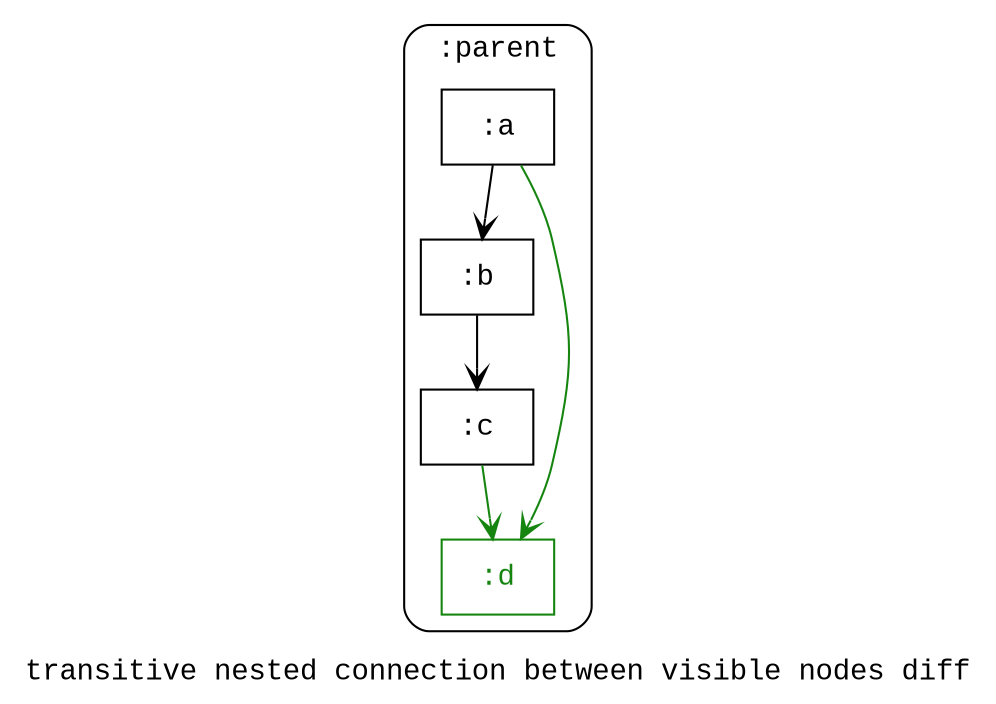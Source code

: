 digraph D {
    tooltip="transitive nested connection between visible nodes diff";
    label="transitive nested connection between visible nodes diff";
    bgcolor="#ffffff";
    fontcolor="#000000";
    fontname="Courier New";
    
    subgraph cluster_node1 { /* :parent */
        label=":parent";
        style="rounded";
        fontname="Courier New";
        color="#000000";
        fontcolor="#000000";
        tooltip=":parent";
        
        node2 [color="#000000",fontcolor="#000000",fontname="Courier New",shape="rectangle",tooltip=":parent:a",label=":a"]
        node3 [color="#000000",fontcolor="#000000",fontname="Courier New",shape="rectangle",tooltip=":parent:b",label=":b"]
        node4 [color="#000000",fontcolor="#000000",fontname="Courier New",shape="rectangle",tooltip=":parent:c",label=":c"]
        node5 [color="#158510",fontcolor="#158510",fontname="Courier New",shape="rectangle",tooltip=":parent:d",label=":d"]
    }
    
    node2 -> node3 [arrowhead="vee",color="#000000",tooltip=":parent:a\n   ->\n:parent:b",]
    node2 -> node5 [arrowhead="vee",color="#158510",tooltip=":parent:a\n   ->\n:parent:d",]
    node3 -> node4 [arrowhead="vee",color="#000000",tooltip=":parent:b\n   ->\n:parent:c",]
    node4 -> node5 [arrowhead="vee",color="#158510",tooltip=":parent:c\n   ->\n:parent:d",]
}
